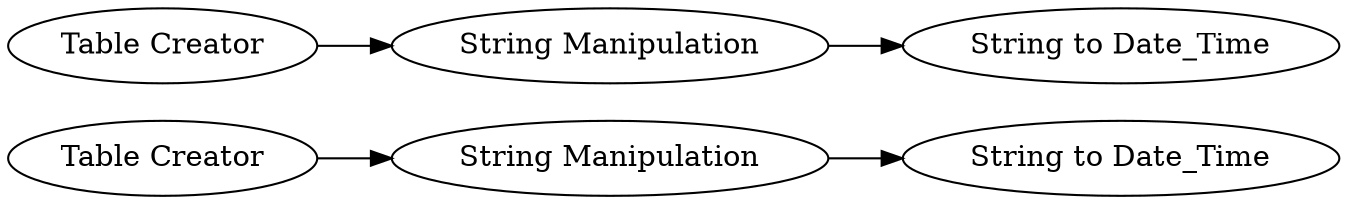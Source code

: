 digraph {
	9 -> 10
	10 -> 12
	5 -> 7
	7 -> 6
	5 [label="Table Creator"]
	7 [label="String Manipulation"]
	9 [label="Table Creator"]
	6 [label="String to Date_Time"]
	12 [label="String to Date_Time"]
	10 [label="String Manipulation"]
	rankdir=LR
}

